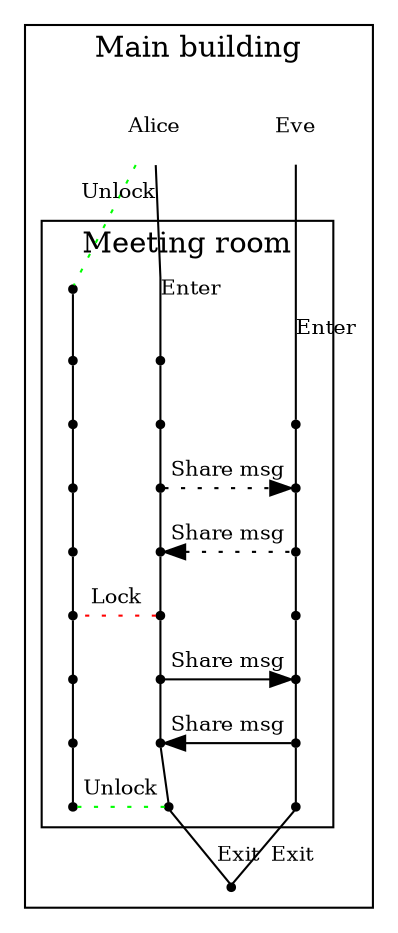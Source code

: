 digraph ladder { 
ranksep=".1"; nodesep=".1"; splines="line";
	subgraph "cluster_Main building" {
	label="Main building"
# Define the defaults
	node [shape=point fontsize=10]
	edge [dir=none fontsize=10]

	subgraph "cluster_Meeting room" {
		"0(meeting room)" -> "1(meeting room)" -> "2(meeting room)" -> "3(meeting room)" -> "4(meeting room)" -> "5(meeting room)"-> "6(meeting room)" -> "7(meeting room)" -> "8(meeting room)" [weight=1000 label="   "]
		"1(Alice)" -> "2(Alice)" -> "3(Alice)" -> "4(Alice)" -> "5(Alice)" -> "6(Alice)" -> "7(Alice)" -> "8(Alice)" [weight=1000 label="   "]
		"2(Eve)" -> "3(Eve)" -> "4(Eve)" -> "5(Eve)" -> "6(Eve)" -> "7(Eve)" -> "8(Eve)" [weight=1000 label="   "]
		{ rank=same; edge[style=invis] "1(meeting room)" -> "1(Alice)" }
		{ rank=same; edge[style=invis] "2(meeting room)" -> "2(Alice)" -> "2(Eve)" }
		{ rank=same; edge[style=invis] "3(meeting room)" -> "3(Alice)" -> "3(Eve)" }
		{ rank=same; edge[style=invis] "4(meeting room)" -> "4(Alice)" -> "4(Eve)" }
		{ rank=same; edge[style=invis] "5(meeting room)" -> "5(Alice)" -> "5(Eve)" }
		{ rank=same; edge[style=invis] "6(meeting room)" -> "6(Alice)" -> "6(Eve)" }
		{ rank=same; edge[style=invis] "7(meeting room)" -> "7(Alice)" -> "7(Eve)" }
		{ rank=same; edge[style=invis] "8(meeting room)" -> "8(Alice)" -> "8(Eve)" }
                label="Meeting room"
        }


 # Column labels
	Alice [shape=none]
	Eve [shape=none]
   
 # Draw the 4 column headings, no line
	{ rank=same; edge[style=invis] "Alice" -> "Eve" }
	"Alice" -> "0(meeting room)" [style=dotted label="Unlock" weight=1000 color=green]
	"Alice" -> "1(Alice)" [label="Enter" weight=1000]
	"Eve" -> "2(Eve)" [label="Enter" weight=1000]
	"3(Alice)" -> "3(Eve)" [dir=forward style=dotted label="Share msg"]
	"4(Alice)" -> "4(Eve)" [dir=back style=dotted label="Share msg"]
	"5(Alice)" -> "5(meeting room)" [style=dotted label=Lock color=red]
        "6(Alice)" -> "6(Eve)" [dir=forward style=solid label="Share msg"]
        "7(Alice)" -> "7(Eve)" [dir=back style=solid label="Share msg"]
	"8(Alice)" -> "8(meeting room)" [style=dotted label="Unlock" color=green]
	"8(Alice)" -> end [label="Exit"]
	"8(Eve)" -> end [label="Exit"]
	}
}

